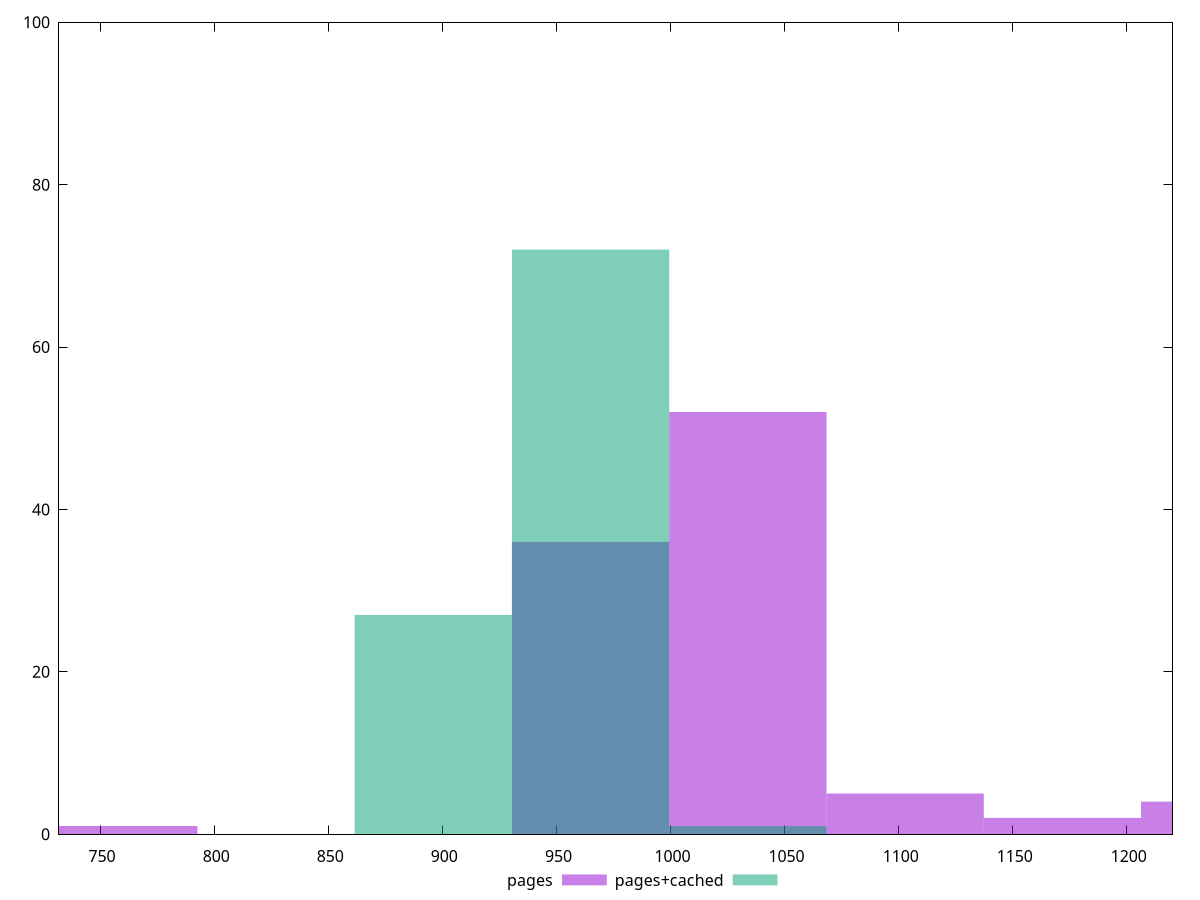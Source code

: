 reset

$pages <<EOF
1240.680845742997 4
1033.9007047858308 52
964.9739911334422 36
1171.7541320906084 2
1102.8274184382196 5
758.193850176276 1
EOF

$pagesCached <<EOF
1033.9007047858308 1
964.9739911334422 72
896.0472774810535 27
EOF

set key outside below
set boxwidth 68.92671365238873
set xrange [732:1220]
set yrange [0:100]
set style fill transparent solid 0.5 noborder
set terminal svg size 640, 500 enhanced background rgb 'white'
set output "report_00007_2020-12-11T15:55:29.892Z/render-blocking-resources/comparison/histogram/1_vs_2.svg"

plot $pages title "pages" with boxes, \
     $pagesCached title "pages+cached" with boxes

reset
